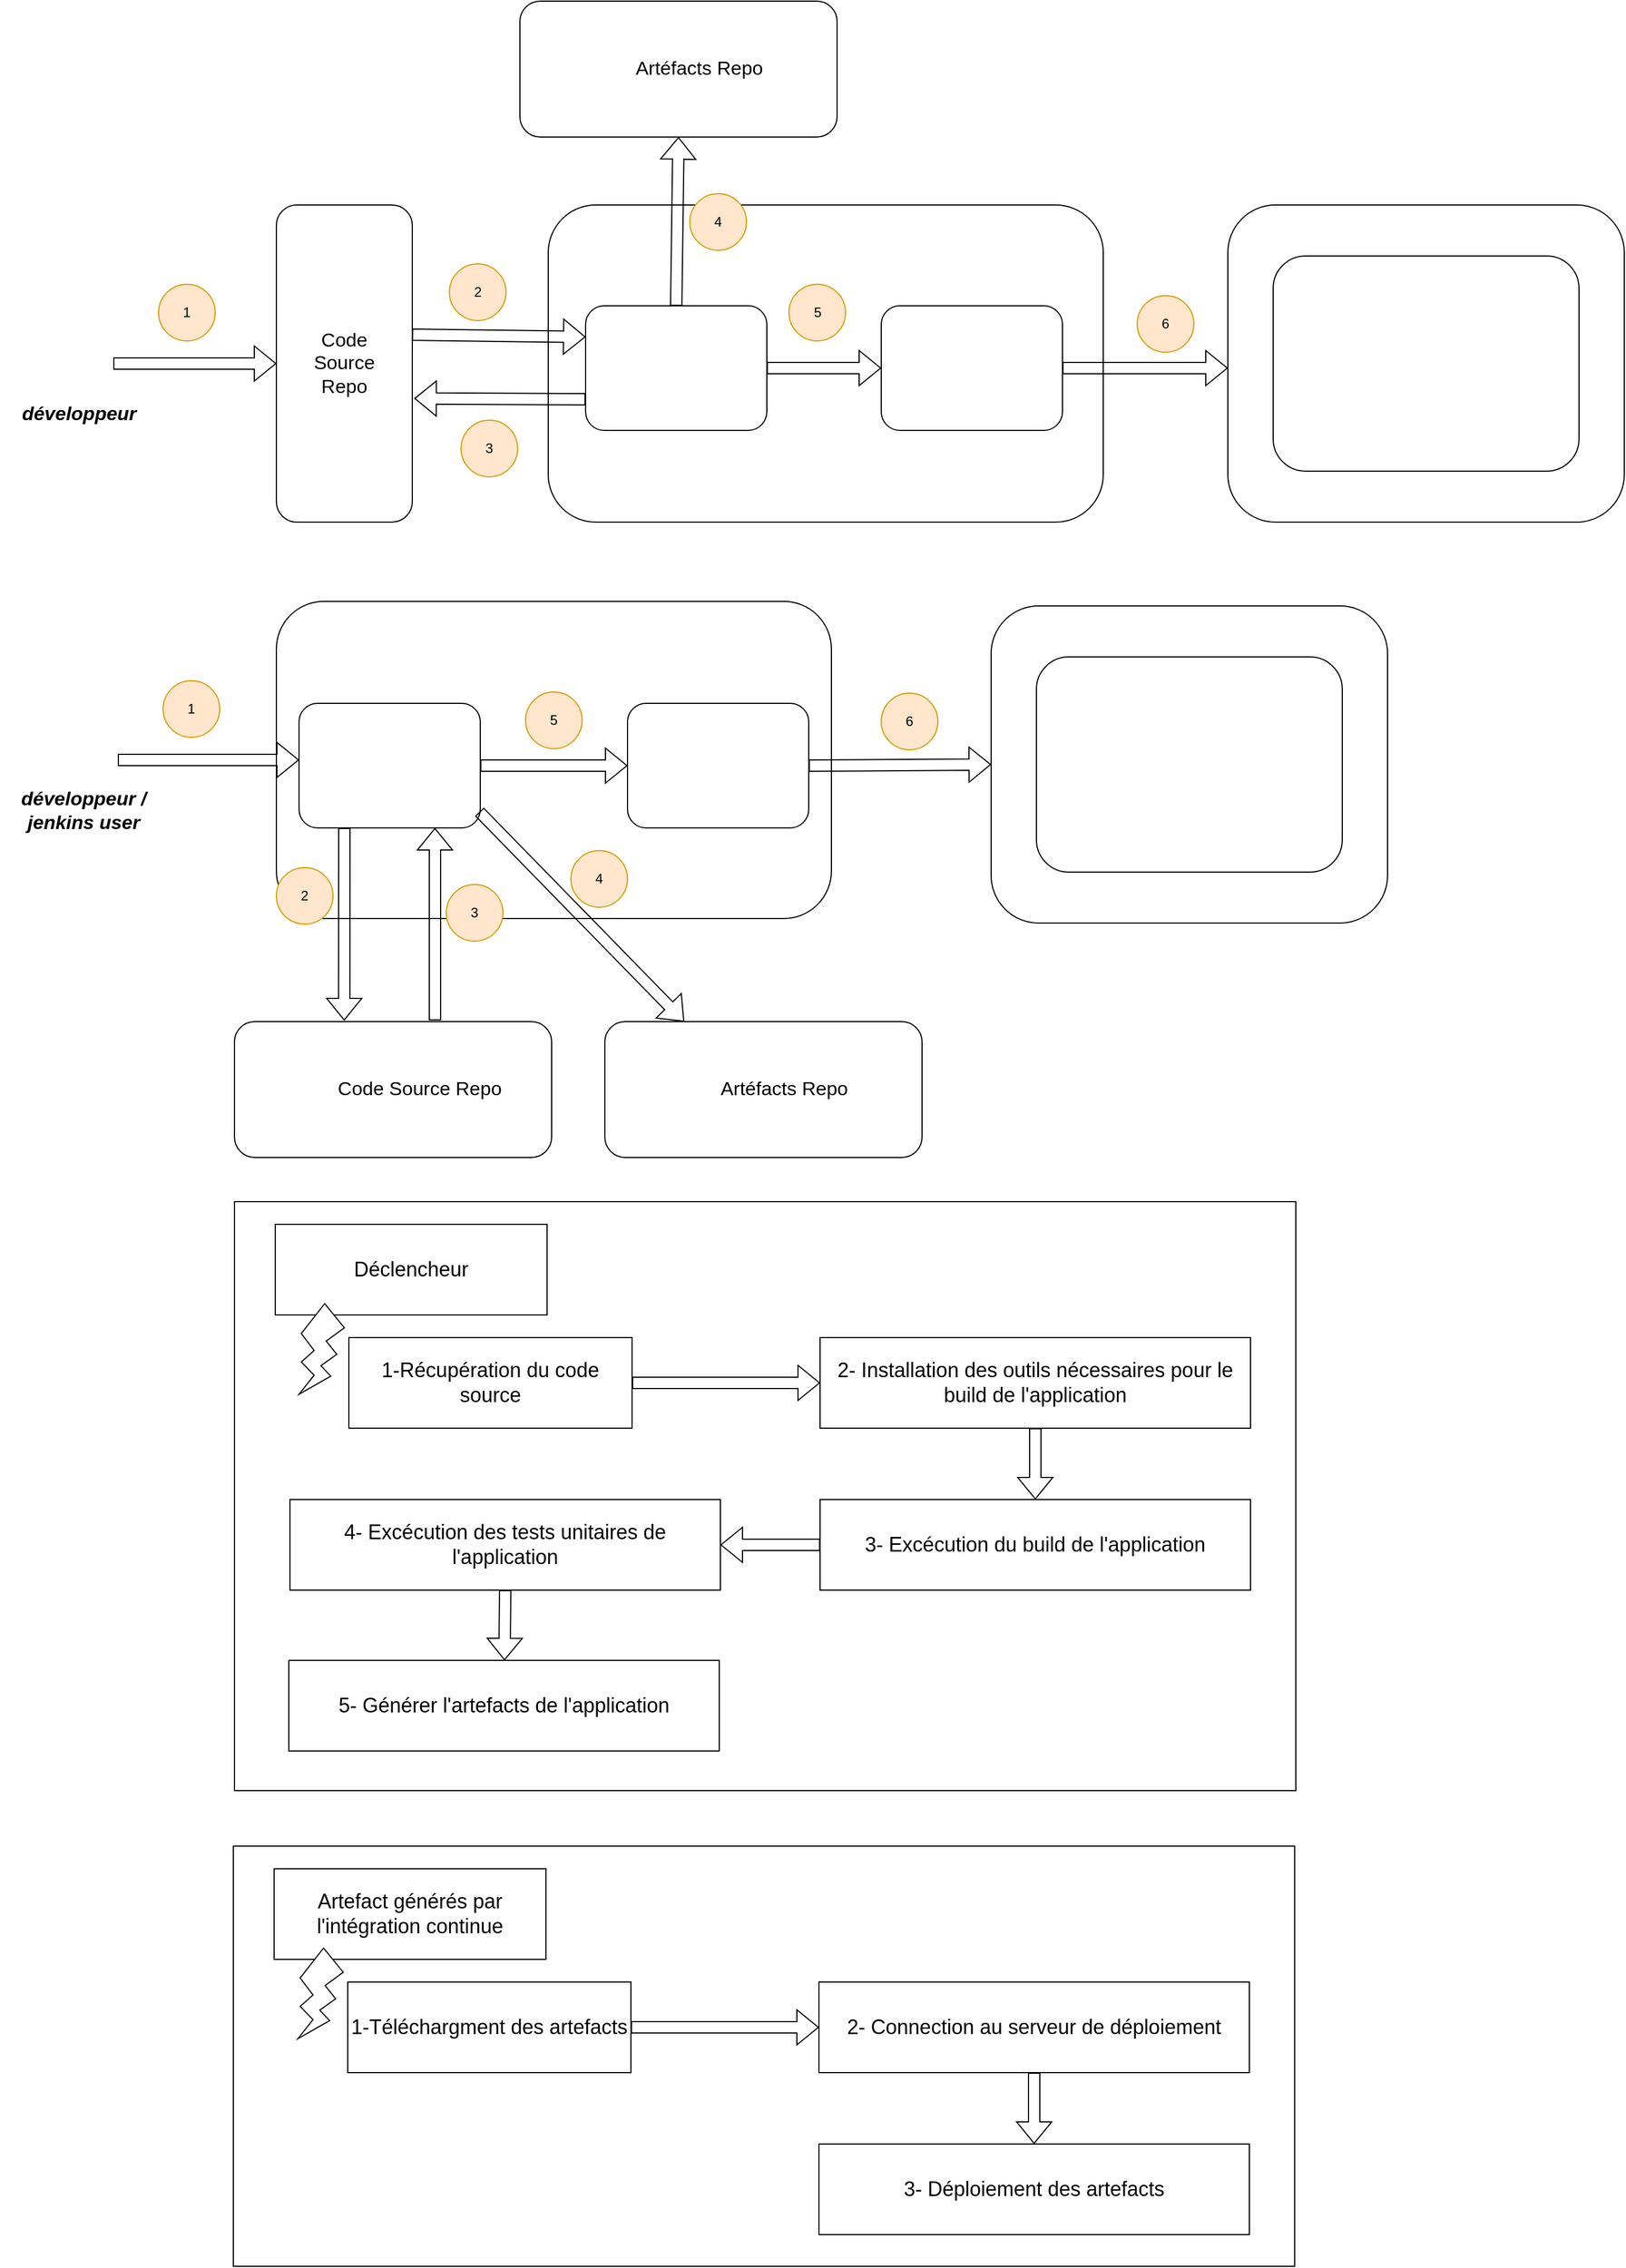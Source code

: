 <mxfile version="21.5.0" type="github">
  <diagram name="Page-1" id="I_ngALfB866X6ck2DSHW">
    <mxGraphModel dx="2417" dy="1027" grid="1" gridSize="10" guides="1" tooltips="1" connect="1" arrows="1" fold="1" page="1" pageScale="1" pageWidth="827" pageHeight="1169" math="0" shadow="0">
      <root>
        <mxCell id="0" />
        <mxCell id="1" parent="0" />
        <mxCell id="i29Szbcjt233VwHBPudE-14" value="" style="rounded=0;whiteSpace=wrap;html=1;" vertex="1" parent="1">
          <mxGeometry x="83" y="1160" width="937" height="520" as="geometry" />
        </mxCell>
        <mxCell id="h1O3plPJuN3wcp4LjX40-3" value="&lt;font style=&quot;font-size: 17px;&quot;&gt;Code&lt;br&gt;Source&lt;br&gt;Repo&lt;/font&gt;" style="rounded=1;whiteSpace=wrap;html=1;" parent="1" vertex="1">
          <mxGeometry x="120" y="280" width="120" height="280" as="geometry" />
        </mxCell>
        <mxCell id="JewFtYphriM5EpTcfLSR-1" value="" style="rounded=1;whiteSpace=wrap;html=1;" parent="1" vertex="1">
          <mxGeometry x="360" y="280" width="490" height="280" as="geometry" />
        </mxCell>
        <mxCell id="h1O3plPJuN3wcp4LjX40-1" value="" style="shape=image;verticalLabelPosition=bottom;labelBackgroundColor=default;verticalAlign=top;aspect=fixed;imageAspect=0;image=https://humancoders-formations.s3.amazonaws.com/uploads/course/logo/155/formation-gitlab.png;" parent="1" vertex="1">
          <mxGeometry x="150" y="325" width="60" height="60" as="geometry" />
        </mxCell>
        <mxCell id="h1O3plPJuN3wcp4LjX40-2" value="" style="shape=image;verticalLabelPosition=bottom;labelBackgroundColor=default;verticalAlign=top;aspect=fixed;imageAspect=0;image=https://upload.wikimedia.org/wikipedia/commons/9/99/Sample_User_Icon.png;" parent="1" vertex="1">
          <mxGeometry x="-84" y="390" width="60" height="60" as="geometry" />
        </mxCell>
        <mxCell id="h1O3plPJuN3wcp4LjX40-9" value="" style="rounded=1;whiteSpace=wrap;html=1;" parent="1" vertex="1">
          <mxGeometry x="393" y="369" width="160" height="110" as="geometry" />
        </mxCell>
        <mxCell id="h1O3plPJuN3wcp4LjX40-5" value="" style="shape=image;verticalLabelPosition=bottom;labelBackgroundColor=default;verticalAlign=top;aspect=fixed;imageAspect=0;image=https://upload.wikimedia.org/wikipedia/commons/thumb/e/e9/Jenkins_logo.svg/1200px-Jenkins_logo.svg.png;" parent="1" vertex="1">
          <mxGeometry x="451.27" y="394" width="43.46" height="60" as="geometry" />
        </mxCell>
        <mxCell id="h1O3plPJuN3wcp4LjX40-10" value="" style="rounded=1;whiteSpace=wrap;html=1;" parent="1" vertex="1">
          <mxGeometry x="654" y="369" width="160" height="110" as="geometry" />
        </mxCell>
        <mxCell id="h1O3plPJuN3wcp4LjX40-7" value="" style="shape=image;verticalLabelPosition=bottom;labelBackgroundColor=default;verticalAlign=top;aspect=fixed;imageAspect=0;image=https://upload.wikimedia.org/wikipedia/commons/thumb/2/24/Ansible_logo.svg/1664px-Ansible_logo.svg.png;" parent="1" vertex="1">
          <mxGeometry x="701.5" y="384" width="65" height="80" as="geometry" />
        </mxCell>
        <mxCell id="h1O3plPJuN3wcp4LjX40-11" value="" style="rounded=1;whiteSpace=wrap;html=1;" parent="1" vertex="1">
          <mxGeometry x="960" y="280" width="350" height="280" as="geometry" />
        </mxCell>
        <mxCell id="h1O3plPJuN3wcp4LjX40-12" value="" style="rounded=1;whiteSpace=wrap;html=1;" parent="1" vertex="1">
          <mxGeometry x="1000" y="325" width="270" height="190" as="geometry" />
        </mxCell>
        <mxCell id="h1O3plPJuN3wcp4LjX40-4" value="" style="shape=image;verticalLabelPosition=bottom;labelBackgroundColor=default;verticalAlign=top;aspect=fixed;imageAspect=0;image=https://www.sparks-formation.com/wp-content/uploads/2020/06/iis-logo.png;" parent="1" vertex="1">
          <mxGeometry x="1010" y="340" width="66" height="30" as="geometry" />
        </mxCell>
        <mxCell id="h1O3plPJuN3wcp4LjX40-14" value="" style="shape=image;verticalLabelPosition=bottom;labelBackgroundColor=default;verticalAlign=top;aspect=fixed;imageAspect=0;image=https://logos-download.com/wp-content/uploads/2017/07/Microsoft_.NET_logo.png;" parent="1" vertex="1">
          <mxGeometry x="1093.43" y="379.5" width="87.14" height="83" as="geometry" />
        </mxCell>
        <mxCell id="h1O3plPJuN3wcp4LjX40-15" value="" style="shape=flexArrow;endArrow=classic;html=1;rounded=0;exitX=1;exitY=0.5;exitDx=0;exitDy=0;entryX=0;entryY=0.5;entryDx=0;entryDy=0;" parent="1" source="h1O3plPJuN3wcp4LjX40-2" target="h1O3plPJuN3wcp4LjX40-3" edge="1">
          <mxGeometry width="50" height="50" relative="1" as="geometry">
            <mxPoint x="187" y="630" as="sourcePoint" />
            <mxPoint x="237" y="580" as="targetPoint" />
          </mxGeometry>
        </mxCell>
        <mxCell id="h1O3plPJuN3wcp4LjX40-16" value="" style="shape=flexArrow;endArrow=classic;html=1;rounded=0;exitX=0.998;exitY=0.409;exitDx=0;exitDy=0;entryX=0;entryY=0.25;entryDx=0;entryDy=0;exitPerimeter=0;" parent="1" source="h1O3plPJuN3wcp4LjX40-3" target="h1O3plPJuN3wcp4LjX40-9" edge="1">
          <mxGeometry width="50" height="50" relative="1" as="geometry">
            <mxPoint x="240" y="398" as="sourcePoint" />
            <mxPoint x="360" y="398" as="targetPoint" />
          </mxGeometry>
        </mxCell>
        <mxCell id="h1O3plPJuN3wcp4LjX40-17" value="" style="shape=flexArrow;endArrow=classic;html=1;rounded=0;exitX=1;exitY=0.5;exitDx=0;exitDy=0;" parent="1" source="h1O3plPJuN3wcp4LjX40-10" edge="1">
          <mxGeometry width="50" height="50" relative="1" as="geometry">
            <mxPoint x="832" y="630" as="sourcePoint" />
            <mxPoint x="960" y="424" as="targetPoint" />
          </mxGeometry>
        </mxCell>
        <mxCell id="h1O3plPJuN3wcp4LjX40-18" value="" style="shape=flexArrow;endArrow=classic;html=1;rounded=0;exitX=1;exitY=0.5;exitDx=0;exitDy=0;entryX=0;entryY=0.5;entryDx=0;entryDy=0;" parent="1" source="h1O3plPJuN3wcp4LjX40-9" target="h1O3plPJuN3wcp4LjX40-10" edge="1">
          <mxGeometry width="50" height="50" relative="1" as="geometry">
            <mxPoint x="530" y="630" as="sourcePoint" />
            <mxPoint x="580" y="580" as="targetPoint" />
          </mxGeometry>
        </mxCell>
        <mxCell id="h1O3plPJuN3wcp4LjX40-19" value="&lt;b style=&quot;font-size: 17px;&quot;&gt;&lt;i style=&quot;font-size: 17px;&quot;&gt;développeur&lt;/i&gt;&lt;/b&gt;" style="text;html=1;align=center;verticalAlign=middle;whiteSpace=wrap;rounded=0;fontSize=17;" parent="1" vertex="1">
          <mxGeometry x="-124" y="450" width="140" height="30" as="geometry" />
        </mxCell>
        <mxCell id="h1O3plPJuN3wcp4LjX40-22" value="4" style="ellipse;whiteSpace=wrap;html=1;aspect=fixed;fillColor=#ffe6cc;strokeColor=#d79b00;" parent="1" vertex="1">
          <mxGeometry x="485" y="270" width="50" height="50" as="geometry" />
        </mxCell>
        <mxCell id="h1O3plPJuN3wcp4LjX40-23" value="3" style="ellipse;whiteSpace=wrap;html=1;aspect=fixed;fillColor=#ffe6cc;strokeColor=#d79b00;" parent="1" vertex="1">
          <mxGeometry x="283" y="470" width="50" height="50" as="geometry" />
        </mxCell>
        <mxCell id="h1O3plPJuN3wcp4LjX40-24" value="2" style="ellipse;whiteSpace=wrap;html=1;aspect=fixed;fillColor=#ffe6cc;strokeColor=#d79b00;" parent="1" vertex="1">
          <mxGeometry x="272.73" y="332" width="50" height="50" as="geometry" />
        </mxCell>
        <mxCell id="h1O3plPJuN3wcp4LjX40-25" value="1" style="ellipse;whiteSpace=wrap;html=1;aspect=fixed;fillColor=#ffe6cc;strokeColor=#d79b00;" parent="1" vertex="1">
          <mxGeometry x="16" y="350" width="50" height="50" as="geometry" />
        </mxCell>
        <mxCell id="PQ5IftrIV4lwFw9hW7BX-4" value="&lt;font style=&quot;font-size: 17px;&quot;&gt;&amp;nbsp; &amp;nbsp; &amp;nbsp; &amp;nbsp; &amp;nbsp; Code Source Repo&lt;/font&gt;" style="rounded=1;whiteSpace=wrap;html=1;direction=south;" parent="1" vertex="1">
          <mxGeometry x="83" y="1001" width="280" height="120" as="geometry" />
        </mxCell>
        <mxCell id="PQ5IftrIV4lwFw9hW7BX-5" value="" style="rounded=1;whiteSpace=wrap;html=1;" parent="1" vertex="1">
          <mxGeometry x="120" y="630" width="490" height="280" as="geometry" />
        </mxCell>
        <mxCell id="PQ5IftrIV4lwFw9hW7BX-6" value="" style="shape=image;verticalLabelPosition=bottom;labelBackgroundColor=default;verticalAlign=top;aspect=fixed;imageAspect=0;image=https://humancoders-formations.s3.amazonaws.com/uploads/course/logo/155/formation-gitlab.png;" parent="1" vertex="1">
          <mxGeometry x="120" y="1031" width="60" height="60" as="geometry" />
        </mxCell>
        <mxCell id="PQ5IftrIV4lwFw9hW7BX-7" value="" style="shape=image;verticalLabelPosition=bottom;labelBackgroundColor=default;verticalAlign=top;aspect=fixed;imageAspect=0;image=https://upload.wikimedia.org/wikipedia/commons/9/99/Sample_User_Icon.png;" parent="1" vertex="1">
          <mxGeometry x="-80" y="740" width="60" height="60" as="geometry" />
        </mxCell>
        <mxCell id="PQ5IftrIV4lwFw9hW7BX-8" value="" style="rounded=1;whiteSpace=wrap;html=1;" parent="1" vertex="1">
          <mxGeometry x="140" y="720" width="160" height="110" as="geometry" />
        </mxCell>
        <mxCell id="PQ5IftrIV4lwFw9hW7BX-9" value="" style="shape=image;verticalLabelPosition=bottom;labelBackgroundColor=default;verticalAlign=top;aspect=fixed;imageAspect=0;image=https://upload.wikimedia.org/wikipedia/commons/thumb/e/e9/Jenkins_logo.svg/1200px-Jenkins_logo.svg.png;" parent="1" vertex="1">
          <mxGeometry x="198.27" y="745" width="43.46" height="60" as="geometry" />
        </mxCell>
        <mxCell id="PQ5IftrIV4lwFw9hW7BX-10" value="" style="rounded=1;whiteSpace=wrap;html=1;" parent="1" vertex="1">
          <mxGeometry x="430" y="720" width="160" height="110" as="geometry" />
        </mxCell>
        <mxCell id="PQ5IftrIV4lwFw9hW7BX-11" value="" style="shape=image;verticalLabelPosition=bottom;labelBackgroundColor=default;verticalAlign=top;aspect=fixed;imageAspect=0;image=https://upload.wikimedia.org/wikipedia/commons/thumb/2/24/Ansible_logo.svg/1664px-Ansible_logo.svg.png;" parent="1" vertex="1">
          <mxGeometry x="477.5" y="735" width="65" height="80" as="geometry" />
        </mxCell>
        <mxCell id="PQ5IftrIV4lwFw9hW7BX-12" value="" style="rounded=1;whiteSpace=wrap;html=1;" parent="1" vertex="1">
          <mxGeometry x="751" y="634" width="350" height="280" as="geometry" />
        </mxCell>
        <mxCell id="PQ5IftrIV4lwFw9hW7BX-13" value="" style="rounded=1;whiteSpace=wrap;html=1;" parent="1" vertex="1">
          <mxGeometry x="791" y="679" width="270" height="190" as="geometry" />
        </mxCell>
        <mxCell id="PQ5IftrIV4lwFw9hW7BX-14" value="" style="shape=image;verticalLabelPosition=bottom;labelBackgroundColor=default;verticalAlign=top;aspect=fixed;imageAspect=0;image=https://www.sparks-formation.com/wp-content/uploads/2020/06/iis-logo.png;" parent="1" vertex="1">
          <mxGeometry x="801" y="694" width="66" height="30" as="geometry" />
        </mxCell>
        <mxCell id="PQ5IftrIV4lwFw9hW7BX-15" value="" style="shape=image;verticalLabelPosition=bottom;labelBackgroundColor=default;verticalAlign=top;aspect=fixed;imageAspect=0;image=https://logos-download.com/wp-content/uploads/2017/07/Microsoft_.NET_logo.png;" parent="1" vertex="1">
          <mxGeometry x="884.43" y="733.5" width="87.14" height="83" as="geometry" />
        </mxCell>
        <mxCell id="PQ5IftrIV4lwFw9hW7BX-16" value="" style="shape=flexArrow;endArrow=classic;html=1;rounded=0;exitX=1;exitY=0.5;exitDx=0;exitDy=0;" parent="1" source="PQ5IftrIV4lwFw9hW7BX-7" edge="1">
          <mxGeometry width="50" height="50" relative="1" as="geometry">
            <mxPoint x="191" y="980" as="sourcePoint" />
            <mxPoint x="140" y="770" as="targetPoint" />
          </mxGeometry>
        </mxCell>
        <mxCell id="PQ5IftrIV4lwFw9hW7BX-18" value="" style="shape=flexArrow;endArrow=classic;html=1;rounded=0;entryX=0;entryY=0.5;entryDx=0;entryDy=0;exitX=1;exitY=0.5;exitDx=0;exitDy=0;" parent="1" source="PQ5IftrIV4lwFw9hW7BX-10" target="PQ5IftrIV4lwFw9hW7BX-12" edge="1">
          <mxGeometry width="50" height="50" relative="1" as="geometry">
            <mxPoint x="590" y="770" as="sourcePoint" />
            <mxPoint x="886" y="930" as="targetPoint" />
          </mxGeometry>
        </mxCell>
        <mxCell id="PQ5IftrIV4lwFw9hW7BX-19" value="" style="shape=flexArrow;endArrow=classic;html=1;rounded=0;exitX=1;exitY=0.5;exitDx=0;exitDy=0;entryX=0;entryY=0.5;entryDx=0;entryDy=0;" parent="1" source="PQ5IftrIV4lwFw9hW7BX-8" target="PQ5IftrIV4lwFw9hW7BX-10" edge="1">
          <mxGeometry width="50" height="50" relative="1" as="geometry">
            <mxPoint x="534" y="980" as="sourcePoint" />
            <mxPoint x="584" y="930" as="targetPoint" />
          </mxGeometry>
        </mxCell>
        <mxCell id="PQ5IftrIV4lwFw9hW7BX-20" value="&lt;b style=&quot;font-size: 17px;&quot;&gt;&lt;i style=&quot;font-size: 17px;&quot;&gt;développeur /&lt;br&gt;jenkins user&lt;br&gt;&lt;/i&gt;&lt;/b&gt;" style="text;html=1;align=center;verticalAlign=middle;whiteSpace=wrap;rounded=0;fontSize=17;" parent="1" vertex="1">
          <mxGeometry x="-120" y="800" width="140" height="30" as="geometry" />
        </mxCell>
        <mxCell id="PQ5IftrIV4lwFw9hW7BX-21" value="4" style="ellipse;whiteSpace=wrap;html=1;aspect=fixed;fillColor=#ffe6cc;strokeColor=#d79b00;" parent="1" vertex="1">
          <mxGeometry x="380" y="850" width="50" height="50" as="geometry" />
        </mxCell>
        <mxCell id="PQ5IftrIV4lwFw9hW7BX-22" value="3" style="ellipse;whiteSpace=wrap;html=1;aspect=fixed;fillColor=#ffe6cc;strokeColor=#d79b00;" parent="1" vertex="1">
          <mxGeometry x="270" y="880" width="50" height="50" as="geometry" />
        </mxCell>
        <mxCell id="PQ5IftrIV4lwFw9hW7BX-23" value="2" style="ellipse;whiteSpace=wrap;html=1;aspect=fixed;fillColor=#ffe6cc;strokeColor=#d79b00;" parent="1" vertex="1">
          <mxGeometry x="120.0" y="865" width="50" height="50" as="geometry" />
        </mxCell>
        <mxCell id="PQ5IftrIV4lwFw9hW7BX-24" value="1" style="ellipse;whiteSpace=wrap;html=1;aspect=fixed;fillColor=#ffe6cc;strokeColor=#d79b00;" parent="1" vertex="1">
          <mxGeometry x="20" y="700" width="50" height="50" as="geometry" />
        </mxCell>
        <mxCell id="PQ5IftrIV4lwFw9hW7BX-27" value="" style="shape=flexArrow;endArrow=classic;html=1;rounded=0;exitX=0.25;exitY=1;exitDx=0;exitDy=0;entryX=-0.008;entryY=0.654;entryDx=0;entryDy=0;entryPerimeter=0;" parent="1" source="PQ5IftrIV4lwFw9hW7BX-8" target="PQ5IftrIV4lwFw9hW7BX-4" edge="1">
          <mxGeometry width="50" height="50" relative="1" as="geometry">
            <mxPoint x="195" y="830" as="sourcePoint" />
            <mxPoint x="160" y="1000" as="targetPoint" />
          </mxGeometry>
        </mxCell>
        <mxCell id="PQ5IftrIV4lwFw9hW7BX-28" value="" style="shape=flexArrow;endArrow=classic;html=1;rounded=0;entryX=0.75;entryY=1;entryDx=0;entryDy=0;" parent="1" target="PQ5IftrIV4lwFw9hW7BX-8" edge="1">
          <mxGeometry width="50" height="50" relative="1" as="geometry">
            <mxPoint x="260" y="1000" as="sourcePoint" />
            <mxPoint x="400" y="980" as="targetPoint" />
          </mxGeometry>
        </mxCell>
        <mxCell id="PQ5IftrIV4lwFw9hW7BX-29" value="5" style="ellipse;whiteSpace=wrap;html=1;aspect=fixed;fillColor=#ffe6cc;strokeColor=#d79b00;" parent="1" vertex="1">
          <mxGeometry x="340" y="710" width="50" height="50" as="geometry" />
        </mxCell>
        <mxCell id="PQ5IftrIV4lwFw9hW7BX-31" value="&lt;font style=&quot;font-size: 17px;&quot;&gt;&amp;nbsp; &amp;nbsp; &amp;nbsp; &amp;nbsp; Artéfacts Repo&lt;/font&gt;" style="rounded=1;whiteSpace=wrap;html=1;direction=south;" parent="1" vertex="1">
          <mxGeometry x="410" y="1001" width="280" height="120" as="geometry" />
        </mxCell>
        <mxCell id="PQ5IftrIV4lwFw9hW7BX-32" value="" style="shape=flexArrow;endArrow=classic;html=1;rounded=0;exitX=0.995;exitY=0.871;exitDx=0;exitDy=0;entryX=0;entryY=0.75;entryDx=0;entryDy=0;exitPerimeter=0;" parent="1" source="PQ5IftrIV4lwFw9hW7BX-8" target="PQ5IftrIV4lwFw9hW7BX-31" edge="1">
          <mxGeometry width="50" height="50" relative="1" as="geometry">
            <mxPoint x="422.27" y="827" as="sourcePoint" />
            <mxPoint x="421.27" y="1001" as="targetPoint" />
          </mxGeometry>
        </mxCell>
        <mxCell id="PQ5IftrIV4lwFw9hW7BX-33" value="" style="shape=image;verticalLabelPosition=bottom;labelBackgroundColor=default;verticalAlign=top;aspect=fixed;imageAspect=0;image=https://humancoders-formations.s3.amazonaws.com/uploads/course/logo/155/formation-gitlab.png;" parent="1" vertex="1">
          <mxGeometry x="450" y="1031" width="60" height="60" as="geometry" />
        </mxCell>
        <mxCell id="PQ5IftrIV4lwFw9hW7BX-34" value="6" style="ellipse;whiteSpace=wrap;html=1;aspect=fixed;fillColor=#ffe6cc;strokeColor=#d79b00;" parent="1" vertex="1">
          <mxGeometry x="654" y="711" width="50" height="50" as="geometry" />
        </mxCell>
        <mxCell id="PQ5IftrIV4lwFw9hW7BX-35" value="" style="shape=flexArrow;endArrow=classic;html=1;rounded=0;exitX=0;exitY=0.75;exitDx=0;exitDy=0;entryX=1.014;entryY=0.61;entryDx=0;entryDy=0;entryPerimeter=0;" parent="1" source="h1O3plPJuN3wcp4LjX40-9" target="h1O3plPJuN3wcp4LjX40-3" edge="1">
          <mxGeometry width="50" height="50" relative="1" as="geometry">
            <mxPoint x="-124" y="730" as="sourcePoint" />
            <mxPoint x="29" y="732" as="targetPoint" />
          </mxGeometry>
        </mxCell>
        <mxCell id="PQ5IftrIV4lwFw9hW7BX-36" value="&lt;span style=&quot;font-size: 17px;&quot;&gt;&amp;nbsp; &amp;nbsp; &amp;nbsp; &amp;nbsp; Artéfacts Repo&lt;/span&gt;" style="rounded=1;whiteSpace=wrap;html=1;direction=south;" parent="1" vertex="1">
          <mxGeometry x="335" y="100" width="280" height="120" as="geometry" />
        </mxCell>
        <mxCell id="PQ5IftrIV4lwFw9hW7BX-37" value="" style="shape=image;verticalLabelPosition=bottom;labelBackgroundColor=default;verticalAlign=top;aspect=fixed;imageAspect=0;image=https://humancoders-formations.s3.amazonaws.com/uploads/course/logo/155/formation-gitlab.png;" parent="1" vertex="1">
          <mxGeometry x="359" y="130" width="60" height="60" as="geometry" />
        </mxCell>
        <mxCell id="PQ5IftrIV4lwFw9hW7BX-41" value="" style="shape=flexArrow;endArrow=classic;html=1;rounded=0;entryX=1;entryY=0.5;entryDx=0;entryDy=0;exitX=0.5;exitY=0;exitDx=0;exitDy=0;" parent="1" source="h1O3plPJuN3wcp4LjX40-9" target="PQ5IftrIV4lwFw9hW7BX-36" edge="1">
          <mxGeometry width="50" height="50" relative="1" as="geometry">
            <mxPoint x="849" y="190" as="sourcePoint" />
            <mxPoint x="959" y="190" as="targetPoint" />
          </mxGeometry>
        </mxCell>
        <mxCell id="PQ5IftrIV4lwFw9hW7BX-42" value="5" style="ellipse;whiteSpace=wrap;html=1;aspect=fixed;fillColor=#ffe6cc;strokeColor=#d79b00;" parent="1" vertex="1">
          <mxGeometry x="572.5" y="350" width="50" height="50" as="geometry" />
        </mxCell>
        <mxCell id="PQ5IftrIV4lwFw9hW7BX-43" value="6" style="ellipse;whiteSpace=wrap;html=1;aspect=fixed;fillColor=#ffe6cc;strokeColor=#d79b00;" parent="1" vertex="1">
          <mxGeometry x="880" y="360" width="50" height="50" as="geometry" />
        </mxCell>
        <mxCell id="PQ5IftrIV4lwFw9hW7BX-47" value="" style="shape=image;verticalLabelPosition=bottom;labelBackgroundColor=default;verticalAlign=top;aspect=fixed;imageAspect=0;image=https://icones.pro/wp-content/uploads/2021/06/logo-windows-bleu.png;" parent="1" vertex="1">
          <mxGeometry x="542.5" y="630" width="60" height="60" as="geometry" />
        </mxCell>
        <mxCell id="PQ5IftrIV4lwFw9hW7BX-48" value="" style="shape=image;verticalLabelPosition=bottom;labelBackgroundColor=default;verticalAlign=top;aspect=fixed;imageAspect=0;image=https://icones.pro/wp-content/uploads/2021/06/logo-windows-bleu.png;" parent="1" vertex="1">
          <mxGeometry x="1033.43" y="634" width="60" height="60" as="geometry" />
        </mxCell>
        <mxCell id="PQ5IftrIV4lwFw9hW7BX-49" value="" style="shape=image;verticalLabelPosition=bottom;labelBackgroundColor=default;verticalAlign=top;aspect=fixed;imageAspect=0;image=https://icones.pro/wp-content/uploads/2021/06/logo-windows-bleu.png;" parent="1" vertex="1">
          <mxGeometry x="786" y="281" width="60" height="60" as="geometry" />
        </mxCell>
        <mxCell id="PQ5IftrIV4lwFw9hW7BX-50" value="" style="shape=image;verticalLabelPosition=bottom;labelBackgroundColor=default;verticalAlign=top;aspect=fixed;imageAspect=0;image=https://icones.pro/wp-content/uploads/2021/06/logo-windows-bleu.png;" parent="1" vertex="1">
          <mxGeometry x="1241" y="280" width="60" height="60" as="geometry" />
        </mxCell>
        <mxCell id="i29Szbcjt233VwHBPudE-3" value="&lt;font style=&quot;font-size: 18px;&quot;&gt;Déclencheur&lt;/font&gt;" style="rounded=0;whiteSpace=wrap;html=1;" vertex="1" parent="1">
          <mxGeometry x="119" y="1180" width="240" height="80" as="geometry" />
        </mxCell>
        <mxCell id="i29Szbcjt233VwHBPudE-4" value="&lt;font style=&quot;font-size: 18px;&quot;&gt;1-Récupération du code source&lt;/font&gt;" style="rounded=0;whiteSpace=wrap;html=1;" vertex="1" parent="1">
          <mxGeometry x="184" y="1280" width="250" height="80" as="geometry" />
        </mxCell>
        <mxCell id="i29Szbcjt233VwHBPudE-5" value="" style="shape=flexArrow;endArrow=classic;html=1;rounded=0;exitX=1;exitY=0.5;exitDx=0;exitDy=0;entryX=0;entryY=0.5;entryDx=0;entryDy=0;" edge="1" parent="1" source="i29Szbcjt233VwHBPudE-4" target="i29Szbcjt233VwHBPudE-6">
          <mxGeometry width="50" height="50" relative="1" as="geometry">
            <mxPoint x="515" y="1250" as="sourcePoint" />
            <mxPoint x="565" y="1200" as="targetPoint" />
          </mxGeometry>
        </mxCell>
        <mxCell id="i29Szbcjt233VwHBPudE-6" value="&lt;span style=&quot;font-size: 18px;&quot;&gt;2- Installation des outils nécessaires pour le build de l&#39;application&lt;/span&gt;" style="rounded=0;whiteSpace=wrap;html=1;" vertex="1" parent="1">
          <mxGeometry x="600" y="1280" width="380" height="80" as="geometry" />
        </mxCell>
        <mxCell id="i29Szbcjt233VwHBPudE-7" value="&lt;span style=&quot;font-size: 18px;&quot;&gt;3- Excécution du build de l&#39;application&lt;/span&gt;" style="rounded=0;whiteSpace=wrap;html=1;" vertex="1" parent="1">
          <mxGeometry x="600" y="1423" width="380" height="80" as="geometry" />
        </mxCell>
        <mxCell id="i29Szbcjt233VwHBPudE-8" value="" style="shape=flexArrow;endArrow=classic;html=1;rounded=0;entryX=0.5;entryY=0;entryDx=0;entryDy=0;exitX=0.5;exitY=1;exitDx=0;exitDy=0;" edge="1" parent="1" source="i29Szbcjt233VwHBPudE-6" target="i29Szbcjt233VwHBPudE-7">
          <mxGeometry width="50" height="50" relative="1" as="geometry">
            <mxPoint x="590" y="1233" as="sourcePoint" />
            <mxPoint x="640" y="1183" as="targetPoint" />
          </mxGeometry>
        </mxCell>
        <mxCell id="i29Szbcjt233VwHBPudE-9" value="&lt;span style=&quot;font-size: 18px;&quot;&gt;4- Excécution des tests unitaires de l&#39;application&lt;/span&gt;" style="rounded=0;whiteSpace=wrap;html=1;" vertex="1" parent="1">
          <mxGeometry x="132" y="1423" width="380" height="80" as="geometry" />
        </mxCell>
        <mxCell id="i29Szbcjt233VwHBPudE-10" value="" style="shape=flexArrow;endArrow=classic;html=1;rounded=0;entryX=1;entryY=0.5;entryDx=0;entryDy=0;exitX=0;exitY=0.5;exitDx=0;exitDy=0;" edge="1" parent="1" source="i29Szbcjt233VwHBPudE-7" target="i29Szbcjt233VwHBPudE-9">
          <mxGeometry width="50" height="50" relative="1" as="geometry">
            <mxPoint x="590" y="1310" as="sourcePoint" />
            <mxPoint x="640" y="1260" as="targetPoint" />
          </mxGeometry>
        </mxCell>
        <mxCell id="i29Szbcjt233VwHBPudE-11" value="&lt;span style=&quot;font-size: 18px;&quot;&gt;5- Générer l&#39;artefacts de l&#39;application&lt;/span&gt;" style="rounded=0;whiteSpace=wrap;html=1;" vertex="1" parent="1">
          <mxGeometry x="131" y="1565" width="380" height="80" as="geometry" />
        </mxCell>
        <mxCell id="i29Szbcjt233VwHBPudE-12" value="" style="shape=flexArrow;endArrow=classic;html=1;rounded=0;exitX=0.5;exitY=1;exitDx=0;exitDy=0;" edge="1" parent="1" source="i29Szbcjt233VwHBPudE-9" target="i29Szbcjt233VwHBPudE-11">
          <mxGeometry width="50" height="50" relative="1" as="geometry">
            <mxPoint x="560" y="1502" as="sourcePoint" />
            <mxPoint x="560" y="1565" as="targetPoint" />
          </mxGeometry>
        </mxCell>
        <mxCell id="i29Szbcjt233VwHBPudE-17" value="" style="verticalLabelPosition=bottom;verticalAlign=top;html=1;shape=mxgraph.basic.flash" vertex="1" parent="1">
          <mxGeometry x="140" y="1250" width="40" height="80" as="geometry" />
        </mxCell>
        <mxCell id="i29Szbcjt233VwHBPudE-18" value="" style="rounded=0;whiteSpace=wrap;html=1;" vertex="1" parent="1">
          <mxGeometry x="82" y="1729" width="937" height="371" as="geometry" />
        </mxCell>
        <mxCell id="i29Szbcjt233VwHBPudE-19" value="&lt;font style=&quot;font-size: 18px;&quot;&gt;Artefact générés par l&#39;intégration continue&lt;/font&gt;" style="rounded=0;whiteSpace=wrap;html=1;" vertex="1" parent="1">
          <mxGeometry x="118" y="1749" width="240" height="80" as="geometry" />
        </mxCell>
        <mxCell id="i29Szbcjt233VwHBPudE-20" value="&lt;font style=&quot;font-size: 18px;&quot;&gt;1-Téléchargment des artefacts&lt;br&gt;&lt;/font&gt;" style="rounded=0;whiteSpace=wrap;html=1;" vertex="1" parent="1">
          <mxGeometry x="183" y="1849" width="250" height="80" as="geometry" />
        </mxCell>
        <mxCell id="i29Szbcjt233VwHBPudE-21" value="" style="shape=flexArrow;endArrow=classic;html=1;rounded=0;exitX=1;exitY=0.5;exitDx=0;exitDy=0;entryX=0;entryY=0.5;entryDx=0;entryDy=0;" edge="1" parent="1" source="i29Szbcjt233VwHBPudE-20" target="i29Szbcjt233VwHBPudE-22">
          <mxGeometry width="50" height="50" relative="1" as="geometry">
            <mxPoint x="514" y="1819" as="sourcePoint" />
            <mxPoint x="564" y="1769" as="targetPoint" />
          </mxGeometry>
        </mxCell>
        <mxCell id="i29Szbcjt233VwHBPudE-22" value="&lt;span style=&quot;font-size: 18px;&quot;&gt;2- Connection au serveur de déploiement&lt;/span&gt;" style="rounded=0;whiteSpace=wrap;html=1;" vertex="1" parent="1">
          <mxGeometry x="599" y="1849" width="380" height="80" as="geometry" />
        </mxCell>
        <mxCell id="i29Szbcjt233VwHBPudE-23" value="&lt;span style=&quot;font-size: 18px;&quot;&gt;3- Déploiement des artefacts&lt;/span&gt;" style="rounded=0;whiteSpace=wrap;html=1;" vertex="1" parent="1">
          <mxGeometry x="599" y="1992" width="380" height="80" as="geometry" />
        </mxCell>
        <mxCell id="i29Szbcjt233VwHBPudE-24" value="" style="shape=flexArrow;endArrow=classic;html=1;rounded=0;entryX=0.5;entryY=0;entryDx=0;entryDy=0;exitX=0.5;exitY=1;exitDx=0;exitDy=0;" edge="1" parent="1" source="i29Szbcjt233VwHBPudE-22" target="i29Szbcjt233VwHBPudE-23">
          <mxGeometry width="50" height="50" relative="1" as="geometry">
            <mxPoint x="589" y="1802" as="sourcePoint" />
            <mxPoint x="639" y="1752" as="targetPoint" />
          </mxGeometry>
        </mxCell>
        <mxCell id="i29Szbcjt233VwHBPudE-29" value="" style="verticalLabelPosition=bottom;verticalAlign=top;html=1;shape=mxgraph.basic.flash" vertex="1" parent="1">
          <mxGeometry x="139" y="1819" width="40" height="80" as="geometry" />
        </mxCell>
      </root>
    </mxGraphModel>
  </diagram>
</mxfile>
